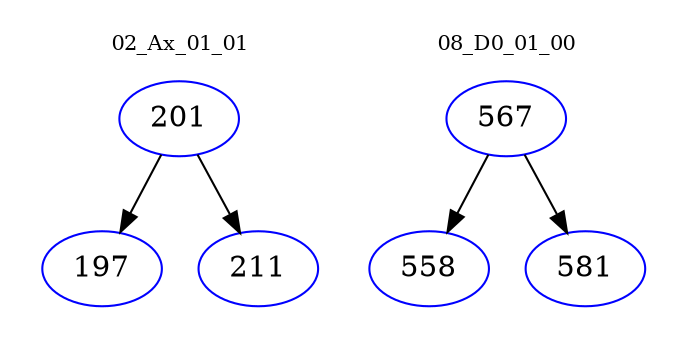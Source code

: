 digraph{
subgraph cluster_0 {
color = white
label = "02_Ax_01_01";
fontsize=10;
T0_201 [label="201", color="blue"]
T0_201 -> T0_197 [color="black"]
T0_197 [label="197", color="blue"]
T0_201 -> T0_211 [color="black"]
T0_211 [label="211", color="blue"]
}
subgraph cluster_1 {
color = white
label = "08_D0_01_00";
fontsize=10;
T1_567 [label="567", color="blue"]
T1_567 -> T1_558 [color="black"]
T1_558 [label="558", color="blue"]
T1_567 -> T1_581 [color="black"]
T1_581 [label="581", color="blue"]
}
}
